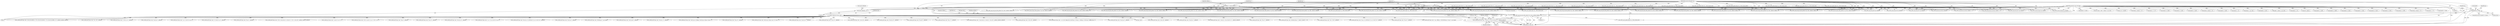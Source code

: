 digraph "0_radare2_bbb4af56003c1afdad67af0c4339267ca38b1017@pointer" {
"1000853" [label="(Call,r_strbuf_setf (&op->esil, \"1,%s,[1],<<,C,|,%s,=[1],$c7,C,=\", addrbuf, addrbuf))"];
"1000313" [label="(Call,r_strbuf_init (&op->esil))"];
"1000847" [label="(Call,_6502_anal_esil_get_addr_pattern2 (op, data, addrbuf, buffsize, 'x'))"];
"1000278" [label="(Call,memset (op, '\0', sizeof (RAnalOp)))"];
"1000265" [label="(MethodParameterIn,RAnalOp *op)"];
"1000833" [label="(Call,data[0] == 0x2a)"];
"1000267" [label="(MethodParameterIn,const ut8 *data)"];
"1000272" [label="(Call,buffsize = sizeof (addrbuf) - 1)"];
"1000274" [label="(Call,sizeof (addrbuf) - 1)"];
"1000716" [label="(Call,r_strbuf_setf (&op->esil, \"%s,a,^=\", addrbuf))"];
"1000809" [label="(Call,r_strbuf_setf (&op->esil, \"1,%s,[1],&,C,=,1,%s,[1],>>,%s,=[1]\", addrbuf, addrbuf, addrbuf))"];
"1000839" [label="(Call,r_strbuf_set (&op->esil, \"1,a,<<,C,|,a,=,$c7,C,=,a,a,=\"))"];
"1001547" [label="(Call,_6502_anal_esil_get_addr_pattern1 (op, data, addrbuf, buffsize))"];
"1001655" [label="(Call,_6502_anal_esil_pop (op, data[0]))"];
"1000931" [label="(Call,_6502_anal_update_flags (op, _6502_FLAGS_NZ))"];
"1000540" [label="(Call,r_strbuf_setf (&op->esil, \"%s,[1],a,+=,C,NUM,$c7,C,=,a,+=,$c7,C,|=\", addrbuf))"];
"1000272" [label="(Call,buffsize = sizeof (addrbuf) - 1)"];
"1001442" [label="(Call,r_strbuf_setf (&op->esil, \"%s,[1],a,=\", addrbuf))"];
"1000479" [label="(Call,_6502_anal_esil_flags (op, data[0]))"];
"1001490" [label="(Call,_6502_anal_update_flags (op, _6502_FLAGS_NZ))"];
"1001293" [label="(Call,r_strbuf_setf (&op->esil, \"0x%04x,pc,=\", op->jump))"];
"1000876" [label="(Call,data[0] == 0x6a)"];
"1000668" [label="(Call,data[0] == 0x29)"];
"1000596" [label="(Call,_6502_anal_update_flags (op, _6502_FLAGS_BNZ))"];
"1001626" [label="(Call,_6502_anal_esil_push (op, data[0]))"];
"1000890" [label="(Call,_6502_anal_esil_get_addr_pattern2 (op, data, addrbuf, buffsize, 'x'))"];
"1000834" [label="(Call,data[0])"];
"1000818" [label="(Call,_6502_anal_update_flags (op, _6502_FLAGS_NZ))"];
"1001173" [label="(Call,op->jump = addr + data[1] + op->size)"];
"1000313" [label="(Call,r_strbuf_init (&op->esil))"];
"1000306" [label="(Call,op->id = data[0])"];
"1001240" [label="(Call,data[1] | data[2] << 8)"];
"1000681" [label="(Call,r_strbuf_setf (&op->esil, \"%s,[1],a,&=\", addrbuf))"];
"1000645" [label="(Call,_6502_anal_update_flags (op, _6502_FLAGS_NZ))"];
"1001167" [label="(Call,data[1] <= 127)"];
"1000724" [label="(Call,r_strbuf_setf (&op->esil, \"%s,[1],a,^=\", addrbuf))"];
"1000277" [label="(Literal,1)"];
"1001391" [label="(Call,r_strbuf_set (&op->esil, \"0x101,sp,+,[1],flags,=,0x102,sp,+,[2],pc,=,3,sp,+=\"))"];
"1001012" [label="(Call,_6502_anal_esil_get_addr_pattern1 (op, data, addrbuf, buffsize))"];
"1000320" [label="(Identifier,data)"];
"1001023" [label="(Call,r_strbuf_setf (&op->esil, \"%s,a,==\", addrbuf))"];
"1001357" [label="(Call,r_strbuf_set (&op->esil, \"0x101,sp,+,[2],pc,=,pc,++=,2,sp,+=\"))"];
"1000760" [label="(Call,_6502_anal_esil_get_addr_pattern2 (op, data, addrbuf, buffsize, 'x'))"];
"1001121" [label="(Call,r_strbuf_setf (&op->esil, \"%s,[1],y,==\", addrbuf))"];
"1001068" [label="(Call,r_strbuf_setf (&op->esil, \"%s,x,==\", addrbuf))"];
"1001719" [label="(Call,_6502_anal_esil_mov (op, data[0]))"];
"1000918" [label="(Call,_6502_anal_esil_get_addr_pattern2 (op, data, addrbuf, buffsize, 'x'))"];
"1000711" [label="(Call,data[0] == 0x49)"];
"1001038" [label="(Call,_6502_anal_update_flags (op, _6502_FLAGS_BNZ))"];
"1001552" [label="(Call,r_strbuf_setf (&op->esil, \"a,%s,=[1]\", addrbuf))"];
"1001018" [label="(Call,data[0] == 0xc9)"];
"1001031" [label="(Call,r_strbuf_setf (&op->esil, \"%s,[1],a,==\", addrbuf))"];
"1001697" [label="(Call,_6502_anal_esil_mov (op, data[0]))"];
"1000774" [label="(Call,_6502_anal_update_flags (op, _6502_FLAGS_NZ))"];
"1000850" [label="(Identifier,addrbuf)"];
"1000832" [label="(ControlStructure,if (data[0] == 0x2a))"];
"1000673" [label="(Call,r_strbuf_setf (&op->esil, \"%s,a,&=\", addrbuf))"];
"1001429" [label="(Call,data[0] == 0xa9)"];
"1000856" [label="(Identifier,op)"];
"1001504" [label="(Call,_6502_anal_esil_get_addr_pattern3 (op, data, addrbuf, buffsize, 'x'))"];
"1001056" [label="(Call,_6502_anal_esil_get_addr_pattern3 (op, data, addrbuf, buffsize, 0))"];
"1000269" [label="(Block,)"];
"1000265" [label="(MethodParameterIn,RAnalOp *op)"];
"1000944" [label="(Call,_6502_anal_esil_get_addr_pattern2 (op, data, addrbuf, buffsize, 'x'))"];
"1001423" [label="(Call,_6502_anal_esil_get_addr_pattern1 (op, data, addrbuf, buffsize))"];
"1000847" [label="(Call,_6502_anal_esil_get_addr_pattern2 (op, data, addrbuf, buffsize, 'x'))"];
"1001219" [label="(Call,_6502_anal_esil_ccall (op, data[0]))"];
"1001320" [label="(Call,data[1] | data[2] << 8)"];
"1001568" [label="(Call,_6502_anal_esil_get_addr_pattern2 (op, data, addrbuf, buffsize, 'y'))"];
"1000521" [label="(Call,_6502_anal_esil_get_addr_pattern1 (op, data, addrbuf, buffsize))"];
"1001063" [label="(Call,data[0] == 0xe0)"];
"1001574" [label="(Call,r_strbuf_setf (&op->esil, \"x,%s,=[1]\", addrbuf))"];
"1000905" [label="(Call,_6502_anal_update_flags (op, _6502_FLAGS_NZ))"];
"1000455" [label="(Call,r_strbuf_set (&op->esil, \",1,I,=,0,D,=,flags,0x10,|,0x100,sp,+,=[1],pc,1,+,0xfe,sp,+,=[2],3,sp,-=,0xfffe,[2],pc,=\"))"];
"1001449" [label="(Call,_6502_anal_update_flags (op, _6502_FLAGS_NZ))"];
"1000851" [label="(Identifier,buffsize)"];
"1001244" [label="(Call,data[2] << 8)"];
"1000638" [label="(Call,r_strbuf_setf (&op->esil, \"%s,[1],a,|=\", addrbuf))"];
"1001179" [label="(Call,data[1] + op->size)"];
"1000275" [label="(Call,sizeof (addrbuf))"];
"1000992" [label="(Call,_6502_anal_esil_inc_reg (op, data[0], \"-\"))"];
"1000862" [label="(Identifier,op)"];
"1001590" [label="(Call,_6502_anal_esil_get_addr_pattern3 (op, data, addrbuf, buffsize, 'x'))"];
"1000314" [label="(Call,&op->esil)"];
"1001108" [label="(Call,data[0] == 0xc0)"];
"1000846" [label="(Block,)"];
"1001729" [label="(MethodReturn,static int)"];
"1000267" [label="(MethodParameterIn,const ut8 *data)"];
"1001177" [label="(Call,addr + data[1] + op->size)"];
"1000973" [label="(Call,_6502_anal_esil_inc_reg (op, data[0], \"+\"))"];
"1000279" [label="(Identifier,op)"];
"1001596" [label="(Call,r_strbuf_setf (&op->esil, \"y,%s,=[1]\", addrbuf))"];
"1000547" [label="(Call,_6502_anal_update_flags (op, _6502_FLAGS_NZ))"];
"1000842" [label="(Identifier,op)"];
"1001463" [label="(Call,_6502_anal_esil_get_addr_pattern2 (op, data, addrbuf, buffsize, 'y'))"];
"1001128" [label="(Call,_6502_anal_update_flags (op, _6502_FLAGS_BNZ))"];
"1000860" [label="(Identifier,addrbuf)"];
"1000570" [label="(Call,_6502_anal_esil_get_addr_pattern1 (op, data, addrbuf, buffsize))"];
"1000281" [label="(Call,sizeof (RAnalOp))"];
"1001483" [label="(Call,r_strbuf_setf (&op->esil, \"%s,[1],x,=\", addrbuf))"];
"1001675" [label="(Call,_6502_anal_esil_mov (op, data[0]))"];
"1001324" [label="(Call,data[2] << 8)"];
"1000833" [label="(Call,data[0] == 0x2a)"];
"1000273" [label="(Identifier,buffsize)"];
"1001195" [label="(Call,256 - data[1])"];
"1000731" [label="(Call,_6502_anal_update_flags (op, _6502_FLAGS_NZ))"];
"1000766" [label="(Call,r_strbuf_setf (&op->esil, \"1,%s,[1],<<,%s,=[1],$c7,C,=\", addrbuf, addrbuf))"];
"1000576" [label="(Call,data[0] == 0xe9)"];
"1000858" [label="(Literal,\"1,%s,[1],<<,C,|,%s,=[1],$c7,C,=\")"];
"1000619" [label="(Call,_6502_anal_esil_get_addr_pattern1 (op, data, addrbuf, buffsize))"];
"1001434" [label="(Call,r_strbuf_setf (&op->esil, \"%s,a,=\", addrbuf))"];
"1000527" [label="(Call,data[0] == 0x69)"];
"1001314" [label="(Call,r_strbuf_setf (&op->esil, \"0x%04x,[2],pc,=\", data[1] | data[2] << 8))"];
"1000924" [label="(Call,r_strbuf_setf (&op->esil, \"%s,++=[1]\", addrbuf))"];
"1000532" [label="(Call,r_strbuf_setf (&op->esil, \"%s,a,+=,C,NUM,$c7,C,=,a,+=,$c7,C,|=\", addrbuf))"];
"1000803" [label="(Call,_6502_anal_esil_get_addr_pattern2 (op, data, addrbuf, buffsize, 'x'))"];
"1000630" [label="(Call,r_strbuf_setf (&op->esil, \"%s,a,|=\", addrbuf))"];
"1000705" [label="(Call,_6502_anal_esil_get_addr_pattern1 (op, data, addrbuf, buffsize))"];
"1000278" [label="(Call,memset (op, '\0', sizeof (RAnalOp)))"];
"1001259" [label="(Call,r_strbuf_setf (&op->esil, \"1,pc,-,0xff,sp,+,=[2],0x%04x,pc,=,2,sp,-=\", op->jump))"];
"1000854" [label="(Call,&op->esil)"];
"1000852" [label="(Literal,'x')"];
"1000280" [label="(Literal,'\0')"];
"1000498" [label="(Call,r_strbuf_setf (&op->esil, \"a,%s,[1],&,0x80,&,!,!,N,=,a,%s,[1],&,0x40,&,!,!,V,=,a,%s,[1],&,0xff,&,!,Z,=\",addrbuf, addrbuf, addrbuf))"];
"1000950" [label="(Call,r_strbuf_setf (&op->esil, \"%s,--=[1]\", addrbuf))"];
"1000581" [label="(Call,r_strbuf_setf (&op->esil, \"C,!,%s,+,a,-=\", addrbuf))"];
"1000492" [label="(Call,_6502_anal_esil_get_addr_pattern3 (op, data, addrbuf, buffsize, 0))"];
"1001511" [label="(Call,data[0] == 0xa0)"];
"1000853" [label="(Call,r_strbuf_setf (&op->esil, \"1,%s,[1],<<,C,|,%s,=[1],$c7,C,=\", addrbuf, addrbuf))"];
"1001101" [label="(Call,_6502_anal_esil_get_addr_pattern3 (op, data, addrbuf, buffsize, 0))"];
"1001524" [label="(Call,r_strbuf_setf (&op->esil, \"%s,[1],y,=\", addrbuf))"];
"1001083" [label="(Call,_6502_anal_update_flags (op, _6502_FLAGS_BNZ))"];
"1000752" [label="(Call,r_strbuf_set (&op->esil, \"1,a,<<=,$c7,C,=,a,a,=\"))"];
"1000589" [label="(Call,r_strbuf_setf (&op->esil, \"C,!,%s,[1],+,a,-=\", addrbuf))"];
"1001475" [label="(Call,r_strbuf_setf (&op->esil, \"%s,x,=\", addrbuf))"];
"1000859" [label="(Identifier,addrbuf)"];
"1000789" [label="(Call,data[0] == 0x4a)"];
"1001470" [label="(Call,data[0] == 0xa2)"];
"1000896" [label="(Call,r_strbuf_setf (&op->esil, \"C,N,=,1,%s,[1],&,C,=,1,%s,[1],>>,7,N,<<,|,%s,=[1]\", addrbuf, addrbuf, addrbuf))"];
"1000746" [label="(Call,data[0] == 0x0a)"];
"1001531" [label="(Call,_6502_anal_update_flags (op, _6502_FLAGS_NZ))"];
"1000795" [label="(Call,r_strbuf_set (&op->esil, \"1,a,&,C,=,1,a,>>=\"))"];
"1000837" [label="(Literal,0x2a)"];
"1000882" [label="(Call,r_strbuf_set (&op->esil, \"C,N,=,1,a,&,C,=,1,a,>>,7,N,<<,|,a,=\"))"];
"1000688" [label="(Call,_6502_anal_update_flags (op, _6502_FLAGS_NZ))"];
"1000849" [label="(Identifier,data)"];
"1000662" [label="(Call,_6502_anal_esil_get_addr_pattern1 (op, data, addrbuf, buffsize))"];
"1000625" [label="(Call,data[0] == 0x09)"];
"1001284" [label="(Call,data[1] | data[2] << 8)"];
"1000861" [label="(Call,_6502_anal_update_flags (op, _6502_FLAGS_NZ))"];
"1000285" [label="(Identifier,op)"];
"1001516" [label="(Call,r_strbuf_setf (&op->esil, \"%s,y,=\", addrbuf))"];
"1000848" [label="(Identifier,op)"];
"1001113" [label="(Call,r_strbuf_setf (&op->esil, \"%s,y,==\", addrbuf))"];
"1000274" [label="(Call,sizeof (addrbuf) - 1)"];
"1001288" [label="(Call,data[2] << 8)"];
"1000957" [label="(Call,_6502_anal_update_flags (op, _6502_FLAGS_NZ))"];
"1001076" [label="(Call,r_strbuf_setf (&op->esil, \"%s,[1],x,==\", addrbuf))"];
"1000853" -> "1000846"  [label="AST: "];
"1000853" -> "1000860"  [label="CFG: "];
"1000854" -> "1000853"  [label="AST: "];
"1000858" -> "1000853"  [label="AST: "];
"1000859" -> "1000853"  [label="AST: "];
"1000860" -> "1000853"  [label="AST: "];
"1000862" -> "1000853"  [label="CFG: "];
"1000853" -> "1001729"  [label="DDG: "];
"1000853" -> "1001729"  [label="DDG: "];
"1000853" -> "1001729"  [label="DDG: "];
"1000313" -> "1000853"  [label="DDG: "];
"1000847" -> "1000853"  [label="DDG: "];
"1000313" -> "1000269"  [label="AST: "];
"1000313" -> "1000314"  [label="CFG: "];
"1000314" -> "1000313"  [label="AST: "];
"1000320" -> "1000313"  [label="CFG: "];
"1000313" -> "1001729"  [label="DDG: "];
"1000313" -> "1001729"  [label="DDG: "];
"1000313" -> "1000455"  [label="DDG: "];
"1000313" -> "1000498"  [label="DDG: "];
"1000313" -> "1000532"  [label="DDG: "];
"1000313" -> "1000540"  [label="DDG: "];
"1000313" -> "1000581"  [label="DDG: "];
"1000313" -> "1000589"  [label="DDG: "];
"1000313" -> "1000630"  [label="DDG: "];
"1000313" -> "1000638"  [label="DDG: "];
"1000313" -> "1000673"  [label="DDG: "];
"1000313" -> "1000681"  [label="DDG: "];
"1000313" -> "1000716"  [label="DDG: "];
"1000313" -> "1000724"  [label="DDG: "];
"1000313" -> "1000752"  [label="DDG: "];
"1000313" -> "1000766"  [label="DDG: "];
"1000313" -> "1000795"  [label="DDG: "];
"1000313" -> "1000809"  [label="DDG: "];
"1000313" -> "1000839"  [label="DDG: "];
"1000313" -> "1000882"  [label="DDG: "];
"1000313" -> "1000896"  [label="DDG: "];
"1000313" -> "1000924"  [label="DDG: "];
"1000313" -> "1000950"  [label="DDG: "];
"1000313" -> "1001023"  [label="DDG: "];
"1000313" -> "1001031"  [label="DDG: "];
"1000313" -> "1001068"  [label="DDG: "];
"1000313" -> "1001076"  [label="DDG: "];
"1000313" -> "1001113"  [label="DDG: "];
"1000313" -> "1001121"  [label="DDG: "];
"1000313" -> "1001259"  [label="DDG: "];
"1000313" -> "1001293"  [label="DDG: "];
"1000313" -> "1001314"  [label="DDG: "];
"1000313" -> "1001357"  [label="DDG: "];
"1000313" -> "1001391"  [label="DDG: "];
"1000313" -> "1001434"  [label="DDG: "];
"1000313" -> "1001442"  [label="DDG: "];
"1000313" -> "1001475"  [label="DDG: "];
"1000313" -> "1001483"  [label="DDG: "];
"1000313" -> "1001516"  [label="DDG: "];
"1000313" -> "1001524"  [label="DDG: "];
"1000313" -> "1001552"  [label="DDG: "];
"1000313" -> "1001574"  [label="DDG: "];
"1000313" -> "1001596"  [label="DDG: "];
"1000847" -> "1000846"  [label="AST: "];
"1000847" -> "1000852"  [label="CFG: "];
"1000848" -> "1000847"  [label="AST: "];
"1000849" -> "1000847"  [label="AST: "];
"1000850" -> "1000847"  [label="AST: "];
"1000851" -> "1000847"  [label="AST: "];
"1000852" -> "1000847"  [label="AST: "];
"1000856" -> "1000847"  [label="CFG: "];
"1000847" -> "1001729"  [label="DDG: "];
"1000847" -> "1001729"  [label="DDG: "];
"1000847" -> "1001729"  [label="DDG: "];
"1000278" -> "1000847"  [label="DDG: "];
"1000265" -> "1000847"  [label="DDG: "];
"1000833" -> "1000847"  [label="DDG: "];
"1000267" -> "1000847"  [label="DDG: "];
"1000272" -> "1000847"  [label="DDG: "];
"1000847" -> "1000861"  [label="DDG: "];
"1000278" -> "1000269"  [label="AST: "];
"1000278" -> "1000281"  [label="CFG: "];
"1000279" -> "1000278"  [label="AST: "];
"1000280" -> "1000278"  [label="AST: "];
"1000281" -> "1000278"  [label="AST: "];
"1000285" -> "1000278"  [label="CFG: "];
"1000278" -> "1001729"  [label="DDG: "];
"1000278" -> "1001729"  [label="DDG: "];
"1000265" -> "1000278"  [label="DDG: "];
"1000278" -> "1000479"  [label="DDG: "];
"1000278" -> "1000492"  [label="DDG: "];
"1000278" -> "1000521"  [label="DDG: "];
"1000278" -> "1000570"  [label="DDG: "];
"1000278" -> "1000619"  [label="DDG: "];
"1000278" -> "1000662"  [label="DDG: "];
"1000278" -> "1000705"  [label="DDG: "];
"1000278" -> "1000760"  [label="DDG: "];
"1000278" -> "1000774"  [label="DDG: "];
"1000278" -> "1000803"  [label="DDG: "];
"1000278" -> "1000818"  [label="DDG: "];
"1000278" -> "1000861"  [label="DDG: "];
"1000278" -> "1000890"  [label="DDG: "];
"1000278" -> "1000905"  [label="DDG: "];
"1000278" -> "1000918"  [label="DDG: "];
"1000278" -> "1000944"  [label="DDG: "];
"1000278" -> "1000973"  [label="DDG: "];
"1000278" -> "1000992"  [label="DDG: "];
"1000278" -> "1001012"  [label="DDG: "];
"1000278" -> "1001056"  [label="DDG: "];
"1000278" -> "1001101"  [label="DDG: "];
"1000278" -> "1001219"  [label="DDG: "];
"1000278" -> "1001423"  [label="DDG: "];
"1000278" -> "1001463"  [label="DDG: "];
"1000278" -> "1001504"  [label="DDG: "];
"1000278" -> "1001547"  [label="DDG: "];
"1000278" -> "1001568"  [label="DDG: "];
"1000278" -> "1001590"  [label="DDG: "];
"1000278" -> "1001626"  [label="DDG: "];
"1000278" -> "1001655"  [label="DDG: "];
"1000278" -> "1001675"  [label="DDG: "];
"1000278" -> "1001697"  [label="DDG: "];
"1000278" -> "1001719"  [label="DDG: "];
"1000265" -> "1000263"  [label="AST: "];
"1000265" -> "1001729"  [label="DDG: "];
"1000265" -> "1000479"  [label="DDG: "];
"1000265" -> "1000492"  [label="DDG: "];
"1000265" -> "1000521"  [label="DDG: "];
"1000265" -> "1000547"  [label="DDG: "];
"1000265" -> "1000570"  [label="DDG: "];
"1000265" -> "1000596"  [label="DDG: "];
"1000265" -> "1000619"  [label="DDG: "];
"1000265" -> "1000645"  [label="DDG: "];
"1000265" -> "1000662"  [label="DDG: "];
"1000265" -> "1000688"  [label="DDG: "];
"1000265" -> "1000705"  [label="DDG: "];
"1000265" -> "1000731"  [label="DDG: "];
"1000265" -> "1000760"  [label="DDG: "];
"1000265" -> "1000774"  [label="DDG: "];
"1000265" -> "1000803"  [label="DDG: "];
"1000265" -> "1000818"  [label="DDG: "];
"1000265" -> "1000861"  [label="DDG: "];
"1000265" -> "1000890"  [label="DDG: "];
"1000265" -> "1000905"  [label="DDG: "];
"1000265" -> "1000918"  [label="DDG: "];
"1000265" -> "1000931"  [label="DDG: "];
"1000265" -> "1000944"  [label="DDG: "];
"1000265" -> "1000957"  [label="DDG: "];
"1000265" -> "1000973"  [label="DDG: "];
"1000265" -> "1000992"  [label="DDG: "];
"1000265" -> "1001012"  [label="DDG: "];
"1000265" -> "1001038"  [label="DDG: "];
"1000265" -> "1001056"  [label="DDG: "];
"1000265" -> "1001083"  [label="DDG: "];
"1000265" -> "1001101"  [label="DDG: "];
"1000265" -> "1001128"  [label="DDG: "];
"1000265" -> "1001219"  [label="DDG: "];
"1000265" -> "1001423"  [label="DDG: "];
"1000265" -> "1001449"  [label="DDG: "];
"1000265" -> "1001463"  [label="DDG: "];
"1000265" -> "1001490"  [label="DDG: "];
"1000265" -> "1001504"  [label="DDG: "];
"1000265" -> "1001531"  [label="DDG: "];
"1000265" -> "1001547"  [label="DDG: "];
"1000265" -> "1001568"  [label="DDG: "];
"1000265" -> "1001590"  [label="DDG: "];
"1000265" -> "1001626"  [label="DDG: "];
"1000265" -> "1001655"  [label="DDG: "];
"1000265" -> "1001675"  [label="DDG: "];
"1000265" -> "1001697"  [label="DDG: "];
"1000265" -> "1001719"  [label="DDG: "];
"1000833" -> "1000832"  [label="AST: "];
"1000833" -> "1000837"  [label="CFG: "];
"1000834" -> "1000833"  [label="AST: "];
"1000837" -> "1000833"  [label="AST: "];
"1000842" -> "1000833"  [label="CFG: "];
"1000848" -> "1000833"  [label="CFG: "];
"1000833" -> "1001729"  [label="DDG: "];
"1000833" -> "1001729"  [label="DDG: "];
"1000267" -> "1000833"  [label="DDG: "];
"1000267" -> "1000263"  [label="AST: "];
"1000267" -> "1001729"  [label="DDG: "];
"1000267" -> "1000306"  [label="DDG: "];
"1000267" -> "1000479"  [label="DDG: "];
"1000267" -> "1000492"  [label="DDG: "];
"1000267" -> "1000521"  [label="DDG: "];
"1000267" -> "1000527"  [label="DDG: "];
"1000267" -> "1000570"  [label="DDG: "];
"1000267" -> "1000576"  [label="DDG: "];
"1000267" -> "1000619"  [label="DDG: "];
"1000267" -> "1000625"  [label="DDG: "];
"1000267" -> "1000662"  [label="DDG: "];
"1000267" -> "1000668"  [label="DDG: "];
"1000267" -> "1000705"  [label="DDG: "];
"1000267" -> "1000711"  [label="DDG: "];
"1000267" -> "1000746"  [label="DDG: "];
"1000267" -> "1000760"  [label="DDG: "];
"1000267" -> "1000789"  [label="DDG: "];
"1000267" -> "1000803"  [label="DDG: "];
"1000267" -> "1000876"  [label="DDG: "];
"1000267" -> "1000890"  [label="DDG: "];
"1000267" -> "1000918"  [label="DDG: "];
"1000267" -> "1000944"  [label="DDG: "];
"1000267" -> "1000973"  [label="DDG: "];
"1000267" -> "1000992"  [label="DDG: "];
"1000267" -> "1001012"  [label="DDG: "];
"1000267" -> "1001018"  [label="DDG: "];
"1000267" -> "1001056"  [label="DDG: "];
"1000267" -> "1001063"  [label="DDG: "];
"1000267" -> "1001101"  [label="DDG: "];
"1000267" -> "1001108"  [label="DDG: "];
"1000267" -> "1001167"  [label="DDG: "];
"1000267" -> "1001173"  [label="DDG: "];
"1000267" -> "1001177"  [label="DDG: "];
"1000267" -> "1001179"  [label="DDG: "];
"1000267" -> "1001195"  [label="DDG: "];
"1000267" -> "1001219"  [label="DDG: "];
"1000267" -> "1001240"  [label="DDG: "];
"1000267" -> "1001244"  [label="DDG: "];
"1000267" -> "1001284"  [label="DDG: "];
"1000267" -> "1001288"  [label="DDG: "];
"1000267" -> "1001320"  [label="DDG: "];
"1000267" -> "1001324"  [label="DDG: "];
"1000267" -> "1001423"  [label="DDG: "];
"1000267" -> "1001429"  [label="DDG: "];
"1000267" -> "1001463"  [label="DDG: "];
"1000267" -> "1001470"  [label="DDG: "];
"1000267" -> "1001504"  [label="DDG: "];
"1000267" -> "1001511"  [label="DDG: "];
"1000267" -> "1001547"  [label="DDG: "];
"1000267" -> "1001568"  [label="DDG: "];
"1000267" -> "1001590"  [label="DDG: "];
"1000267" -> "1001626"  [label="DDG: "];
"1000267" -> "1001655"  [label="DDG: "];
"1000267" -> "1001675"  [label="DDG: "];
"1000267" -> "1001697"  [label="DDG: "];
"1000267" -> "1001719"  [label="DDG: "];
"1000272" -> "1000269"  [label="AST: "];
"1000272" -> "1000274"  [label="CFG: "];
"1000273" -> "1000272"  [label="AST: "];
"1000274" -> "1000272"  [label="AST: "];
"1000279" -> "1000272"  [label="CFG: "];
"1000272" -> "1001729"  [label="DDG: "];
"1000272" -> "1001729"  [label="DDG: "];
"1000274" -> "1000272"  [label="DDG: "];
"1000272" -> "1000492"  [label="DDG: "];
"1000272" -> "1000521"  [label="DDG: "];
"1000272" -> "1000570"  [label="DDG: "];
"1000272" -> "1000619"  [label="DDG: "];
"1000272" -> "1000662"  [label="DDG: "];
"1000272" -> "1000705"  [label="DDG: "];
"1000272" -> "1000760"  [label="DDG: "];
"1000272" -> "1000803"  [label="DDG: "];
"1000272" -> "1000890"  [label="DDG: "];
"1000272" -> "1000918"  [label="DDG: "];
"1000272" -> "1000944"  [label="DDG: "];
"1000272" -> "1001012"  [label="DDG: "];
"1000272" -> "1001056"  [label="DDG: "];
"1000272" -> "1001101"  [label="DDG: "];
"1000272" -> "1001423"  [label="DDG: "];
"1000272" -> "1001463"  [label="DDG: "];
"1000272" -> "1001504"  [label="DDG: "];
"1000272" -> "1001547"  [label="DDG: "];
"1000272" -> "1001568"  [label="DDG: "];
"1000272" -> "1001590"  [label="DDG: "];
"1000274" -> "1000277"  [label="CFG: "];
"1000275" -> "1000274"  [label="AST: "];
"1000277" -> "1000274"  [label="AST: "];
}
